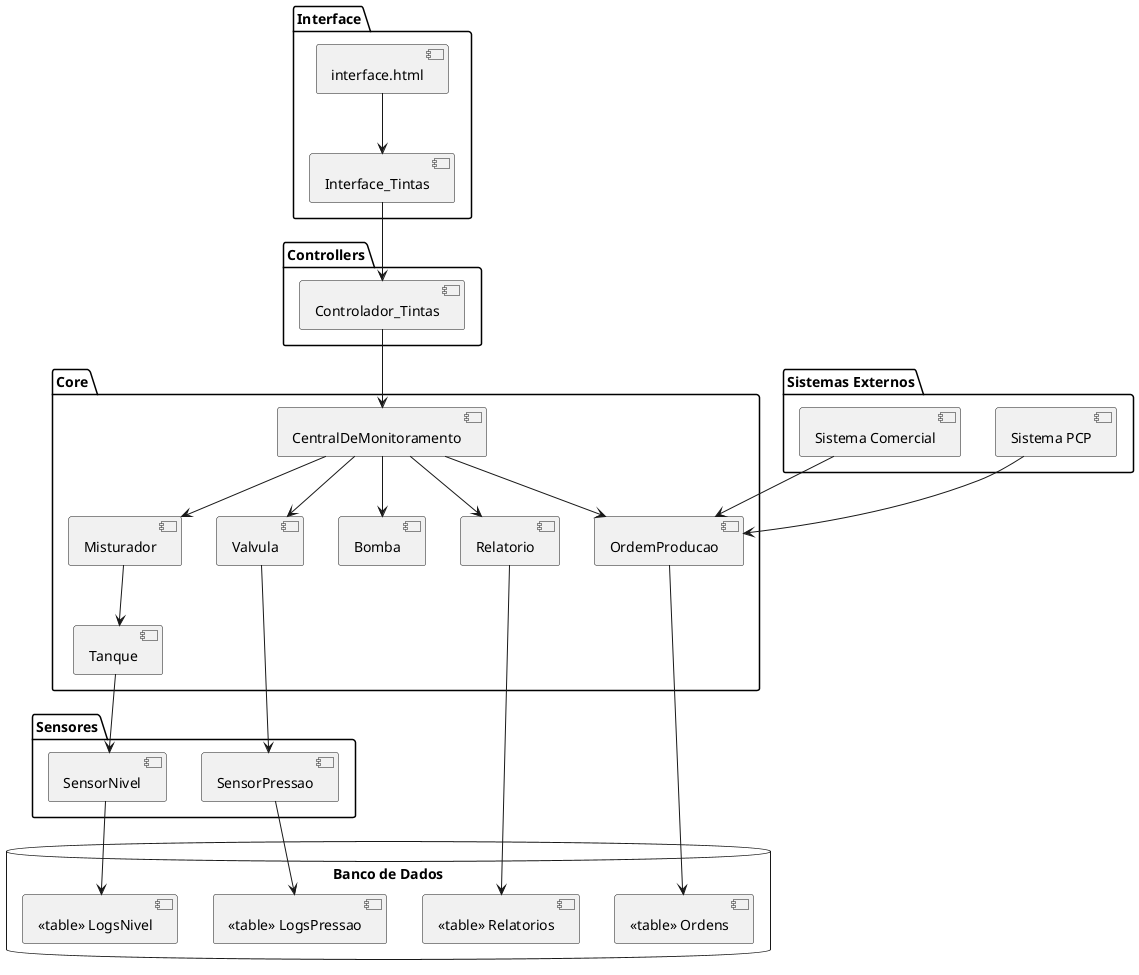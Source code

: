 @startuml

package "Interface" {
    [interface.html] --> [Interface_Tintas]
}

package "Controllers" {
    [Interface_Tintas] --> [Controlador_Tintas]
}

package "Core" {
    [Controlador_Tintas] --> [CentralDeMonitoramento]
    [CentralDeMonitoramento] --> [OrdemProducao]
    [CentralDeMonitoramento] --> [Relatorio]
    [CentralDeMonitoramento] --> [Valvula]
    [CentralDeMonitoramento] --> [Bomba]
    [CentralDeMonitoramento] --> [Misturador]
    [Misturador] --> [Tanque]
}

package "Sensores" {
    [Valvula] --> [SensorPressao]
    [Tanque] --> [SensorNivel]
}

package "Sistemas Externos" {
    [Sistema PCP] --> [OrdemProducao]
    [Sistema Comercial] --> [OrdemProducao]
}

database "Banco de Dados" {
    [OrdemProducao] --> [<<table>> Ordens]
    [Relatorio] --> [<<table>> Relatorios]
    [SensorNivel] --> [<<table>> LogsNivel]
    [SensorPressao] --> [<<table>> LogsPressao]
}

@enduml
